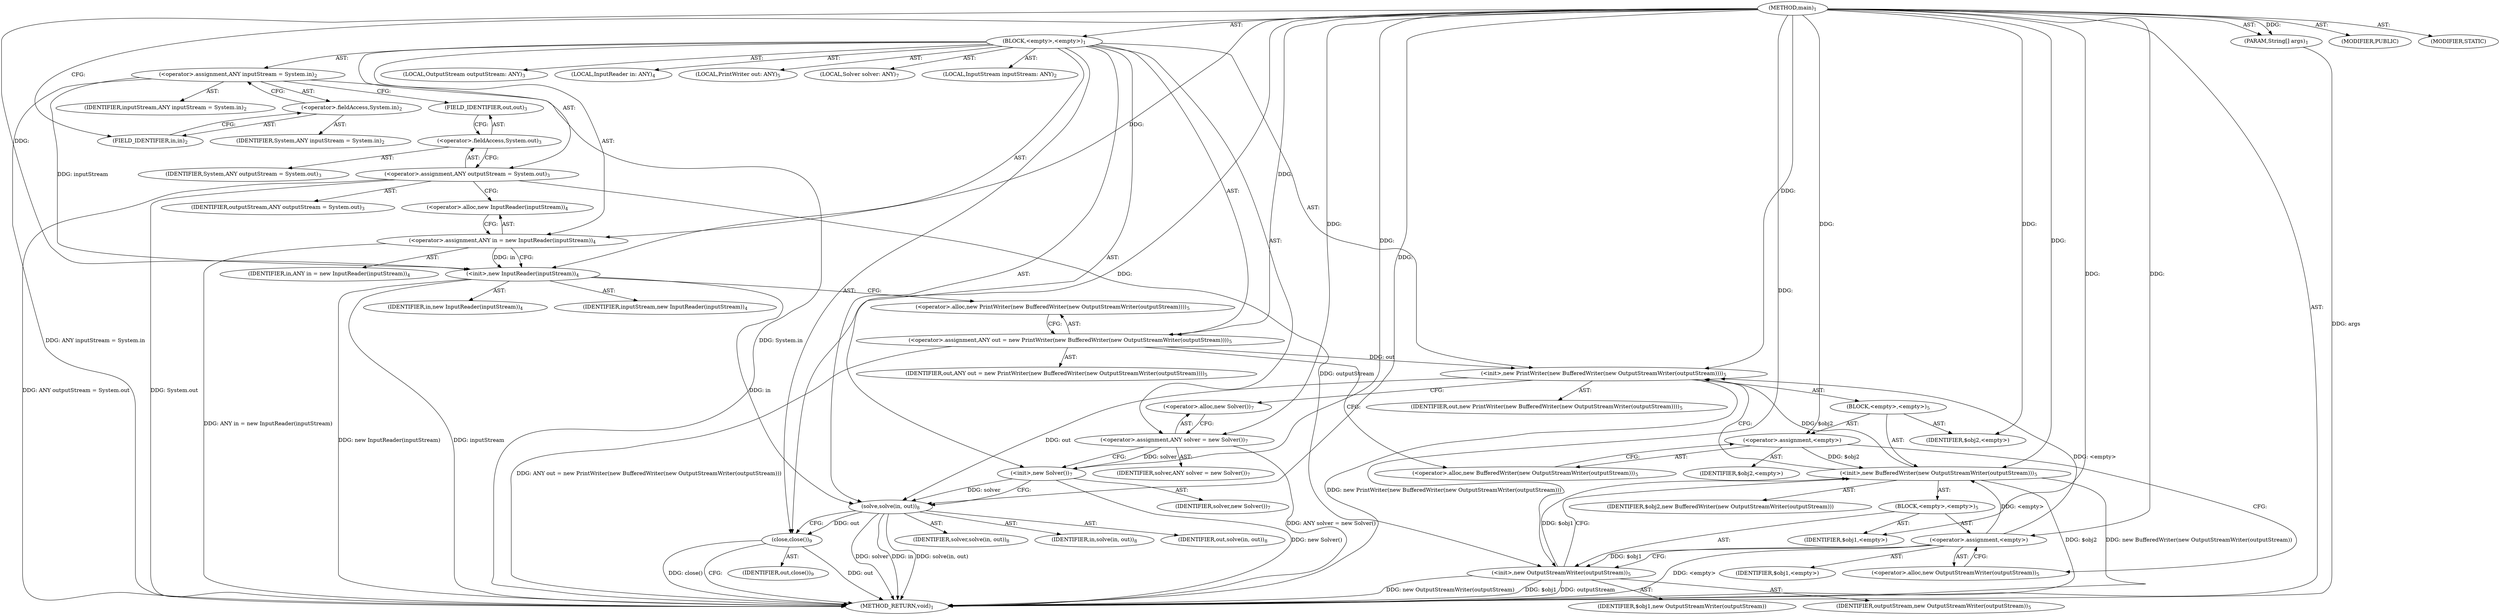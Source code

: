 digraph "main" {  
"23" [label = <(METHOD,main)<SUB>1</SUB>> ]
"24" [label = <(PARAM,String[] args)<SUB>1</SUB>> ]
"25" [label = <(BLOCK,&lt;empty&gt;,&lt;empty&gt;)<SUB>1</SUB>> ]
"26" [label = <(LOCAL,InputStream inputStream: ANY)<SUB>2</SUB>> ]
"27" [label = <(&lt;operator&gt;.assignment,ANY inputStream = System.in)<SUB>2</SUB>> ]
"28" [label = <(IDENTIFIER,inputStream,ANY inputStream = System.in)<SUB>2</SUB>> ]
"29" [label = <(&lt;operator&gt;.fieldAccess,System.in)<SUB>2</SUB>> ]
"30" [label = <(IDENTIFIER,System,ANY inputStream = System.in)<SUB>2</SUB>> ]
"31" [label = <(FIELD_IDENTIFIER,in,in)<SUB>2</SUB>> ]
"32" [label = <(LOCAL,OutputStream outputStream: ANY)<SUB>3</SUB>> ]
"33" [label = <(&lt;operator&gt;.assignment,ANY outputStream = System.out)<SUB>3</SUB>> ]
"34" [label = <(IDENTIFIER,outputStream,ANY outputStream = System.out)<SUB>3</SUB>> ]
"35" [label = <(&lt;operator&gt;.fieldAccess,System.out)<SUB>3</SUB>> ]
"36" [label = <(IDENTIFIER,System,ANY outputStream = System.out)<SUB>3</SUB>> ]
"37" [label = <(FIELD_IDENTIFIER,out,out)<SUB>3</SUB>> ]
"4" [label = <(LOCAL,InputReader in: ANY)<SUB>4</SUB>> ]
"38" [label = <(&lt;operator&gt;.assignment,ANY in = new InputReader(inputStream))<SUB>4</SUB>> ]
"39" [label = <(IDENTIFIER,in,ANY in = new InputReader(inputStream))<SUB>4</SUB>> ]
"40" [label = <(&lt;operator&gt;.alloc,new InputReader(inputStream))<SUB>4</SUB>> ]
"41" [label = <(&lt;init&gt;,new InputReader(inputStream))<SUB>4</SUB>> ]
"3" [label = <(IDENTIFIER,in,new InputReader(inputStream))<SUB>4</SUB>> ]
"42" [label = <(IDENTIFIER,inputStream,new InputReader(inputStream))<SUB>4</SUB>> ]
"6" [label = <(LOCAL,PrintWriter out: ANY)<SUB>5</SUB>> ]
"43" [label = <(&lt;operator&gt;.assignment,ANY out = new PrintWriter(new BufferedWriter(new OutputStreamWriter(outputStream))))<SUB>5</SUB>> ]
"44" [label = <(IDENTIFIER,out,ANY out = new PrintWriter(new BufferedWriter(new OutputStreamWriter(outputStream))))<SUB>5</SUB>> ]
"45" [label = <(&lt;operator&gt;.alloc,new PrintWriter(new BufferedWriter(new OutputStreamWriter(outputStream))))<SUB>5</SUB>> ]
"46" [label = <(&lt;init&gt;,new PrintWriter(new BufferedWriter(new OutputStreamWriter(outputStream))))<SUB>5</SUB>> ]
"5" [label = <(IDENTIFIER,out,new PrintWriter(new BufferedWriter(new OutputStreamWriter(outputStream))))<SUB>5</SUB>> ]
"47" [label = <(BLOCK,&lt;empty&gt;,&lt;empty&gt;)<SUB>5</SUB>> ]
"48" [label = <(&lt;operator&gt;.assignment,&lt;empty&gt;)> ]
"49" [label = <(IDENTIFIER,$obj2,&lt;empty&gt;)> ]
"50" [label = <(&lt;operator&gt;.alloc,new BufferedWriter(new OutputStreamWriter(outputStream)))<SUB>5</SUB>> ]
"51" [label = <(&lt;init&gt;,new BufferedWriter(new OutputStreamWriter(outputStream)))<SUB>5</SUB>> ]
"52" [label = <(IDENTIFIER,$obj2,new BufferedWriter(new OutputStreamWriter(outputStream)))> ]
"53" [label = <(BLOCK,&lt;empty&gt;,&lt;empty&gt;)<SUB>5</SUB>> ]
"54" [label = <(&lt;operator&gt;.assignment,&lt;empty&gt;)> ]
"55" [label = <(IDENTIFIER,$obj1,&lt;empty&gt;)> ]
"56" [label = <(&lt;operator&gt;.alloc,new OutputStreamWriter(outputStream))<SUB>5</SUB>> ]
"57" [label = <(&lt;init&gt;,new OutputStreamWriter(outputStream))<SUB>5</SUB>> ]
"58" [label = <(IDENTIFIER,$obj1,new OutputStreamWriter(outputStream))> ]
"59" [label = <(IDENTIFIER,outputStream,new OutputStreamWriter(outputStream))<SUB>5</SUB>> ]
"60" [label = <(IDENTIFIER,$obj1,&lt;empty&gt;)> ]
"61" [label = <(IDENTIFIER,$obj2,&lt;empty&gt;)> ]
"8" [label = <(LOCAL,Solver solver: ANY)<SUB>7</SUB>> ]
"62" [label = <(&lt;operator&gt;.assignment,ANY solver = new Solver())<SUB>7</SUB>> ]
"63" [label = <(IDENTIFIER,solver,ANY solver = new Solver())<SUB>7</SUB>> ]
"64" [label = <(&lt;operator&gt;.alloc,new Solver())<SUB>7</SUB>> ]
"65" [label = <(&lt;init&gt;,new Solver())<SUB>7</SUB>> ]
"7" [label = <(IDENTIFIER,solver,new Solver())<SUB>7</SUB>> ]
"66" [label = <(solve,solve(in, out))<SUB>8</SUB>> ]
"67" [label = <(IDENTIFIER,solver,solve(in, out))<SUB>8</SUB>> ]
"68" [label = <(IDENTIFIER,in,solve(in, out))<SUB>8</SUB>> ]
"69" [label = <(IDENTIFIER,out,solve(in, out))<SUB>8</SUB>> ]
"70" [label = <(close,close())<SUB>9</SUB>> ]
"71" [label = <(IDENTIFIER,out,close())<SUB>9</SUB>> ]
"72" [label = <(MODIFIER,PUBLIC)> ]
"73" [label = <(MODIFIER,STATIC)> ]
"74" [label = <(METHOD_RETURN,void)<SUB>1</SUB>> ]
  "23" -> "24"  [ label = "AST: "] 
  "23" -> "25"  [ label = "AST: "] 
  "23" -> "72"  [ label = "AST: "] 
  "23" -> "73"  [ label = "AST: "] 
  "23" -> "74"  [ label = "AST: "] 
  "25" -> "26"  [ label = "AST: "] 
  "25" -> "27"  [ label = "AST: "] 
  "25" -> "32"  [ label = "AST: "] 
  "25" -> "33"  [ label = "AST: "] 
  "25" -> "4"  [ label = "AST: "] 
  "25" -> "38"  [ label = "AST: "] 
  "25" -> "41"  [ label = "AST: "] 
  "25" -> "6"  [ label = "AST: "] 
  "25" -> "43"  [ label = "AST: "] 
  "25" -> "46"  [ label = "AST: "] 
  "25" -> "8"  [ label = "AST: "] 
  "25" -> "62"  [ label = "AST: "] 
  "25" -> "65"  [ label = "AST: "] 
  "25" -> "66"  [ label = "AST: "] 
  "25" -> "70"  [ label = "AST: "] 
  "27" -> "28"  [ label = "AST: "] 
  "27" -> "29"  [ label = "AST: "] 
  "29" -> "30"  [ label = "AST: "] 
  "29" -> "31"  [ label = "AST: "] 
  "33" -> "34"  [ label = "AST: "] 
  "33" -> "35"  [ label = "AST: "] 
  "35" -> "36"  [ label = "AST: "] 
  "35" -> "37"  [ label = "AST: "] 
  "38" -> "39"  [ label = "AST: "] 
  "38" -> "40"  [ label = "AST: "] 
  "41" -> "3"  [ label = "AST: "] 
  "41" -> "42"  [ label = "AST: "] 
  "43" -> "44"  [ label = "AST: "] 
  "43" -> "45"  [ label = "AST: "] 
  "46" -> "5"  [ label = "AST: "] 
  "46" -> "47"  [ label = "AST: "] 
  "47" -> "48"  [ label = "AST: "] 
  "47" -> "51"  [ label = "AST: "] 
  "47" -> "61"  [ label = "AST: "] 
  "48" -> "49"  [ label = "AST: "] 
  "48" -> "50"  [ label = "AST: "] 
  "51" -> "52"  [ label = "AST: "] 
  "51" -> "53"  [ label = "AST: "] 
  "53" -> "54"  [ label = "AST: "] 
  "53" -> "57"  [ label = "AST: "] 
  "53" -> "60"  [ label = "AST: "] 
  "54" -> "55"  [ label = "AST: "] 
  "54" -> "56"  [ label = "AST: "] 
  "57" -> "58"  [ label = "AST: "] 
  "57" -> "59"  [ label = "AST: "] 
  "62" -> "63"  [ label = "AST: "] 
  "62" -> "64"  [ label = "AST: "] 
  "65" -> "7"  [ label = "AST: "] 
  "66" -> "67"  [ label = "AST: "] 
  "66" -> "68"  [ label = "AST: "] 
  "66" -> "69"  [ label = "AST: "] 
  "70" -> "71"  [ label = "AST: "] 
  "27" -> "37"  [ label = "CFG: "] 
  "33" -> "40"  [ label = "CFG: "] 
  "38" -> "41"  [ label = "CFG: "] 
  "41" -> "45"  [ label = "CFG: "] 
  "43" -> "50"  [ label = "CFG: "] 
  "46" -> "64"  [ label = "CFG: "] 
  "62" -> "65"  [ label = "CFG: "] 
  "65" -> "66"  [ label = "CFG: "] 
  "66" -> "70"  [ label = "CFG: "] 
  "70" -> "74"  [ label = "CFG: "] 
  "29" -> "27"  [ label = "CFG: "] 
  "35" -> "33"  [ label = "CFG: "] 
  "40" -> "38"  [ label = "CFG: "] 
  "45" -> "43"  [ label = "CFG: "] 
  "64" -> "62"  [ label = "CFG: "] 
  "31" -> "29"  [ label = "CFG: "] 
  "37" -> "35"  [ label = "CFG: "] 
  "48" -> "56"  [ label = "CFG: "] 
  "51" -> "46"  [ label = "CFG: "] 
  "50" -> "48"  [ label = "CFG: "] 
  "54" -> "57"  [ label = "CFG: "] 
  "57" -> "51"  [ label = "CFG: "] 
  "56" -> "54"  [ label = "CFG: "] 
  "23" -> "31"  [ label = "CFG: "] 
  "24" -> "74"  [ label = "DDG: args"] 
  "27" -> "74"  [ label = "DDG: System.in"] 
  "27" -> "74"  [ label = "DDG: ANY inputStream = System.in"] 
  "33" -> "74"  [ label = "DDG: System.out"] 
  "33" -> "74"  [ label = "DDG: ANY outputStream = System.out"] 
  "38" -> "74"  [ label = "DDG: ANY in = new InputReader(inputStream)"] 
  "41" -> "74"  [ label = "DDG: inputStream"] 
  "41" -> "74"  [ label = "DDG: new InputReader(inputStream)"] 
  "43" -> "74"  [ label = "DDG: ANY out = new PrintWriter(new BufferedWriter(new OutputStreamWriter(outputStream)))"] 
  "51" -> "74"  [ label = "DDG: $obj2"] 
  "54" -> "74"  [ label = "DDG: &lt;empty&gt;"] 
  "57" -> "74"  [ label = "DDG: $obj1"] 
  "57" -> "74"  [ label = "DDG: outputStream"] 
  "57" -> "74"  [ label = "DDG: new OutputStreamWriter(outputStream)"] 
  "51" -> "74"  [ label = "DDG: new BufferedWriter(new OutputStreamWriter(outputStream))"] 
  "46" -> "74"  [ label = "DDG: new PrintWriter(new BufferedWriter(new OutputStreamWriter(outputStream)))"] 
  "62" -> "74"  [ label = "DDG: ANY solver = new Solver()"] 
  "65" -> "74"  [ label = "DDG: new Solver()"] 
  "66" -> "74"  [ label = "DDG: solver"] 
  "66" -> "74"  [ label = "DDG: in"] 
  "66" -> "74"  [ label = "DDG: solve(in, out)"] 
  "70" -> "74"  [ label = "DDG: out"] 
  "70" -> "74"  [ label = "DDG: close()"] 
  "23" -> "24"  [ label = "DDG: "] 
  "23" -> "38"  [ label = "DDG: "] 
  "23" -> "43"  [ label = "DDG: "] 
  "23" -> "62"  [ label = "DDG: "] 
  "38" -> "41"  [ label = "DDG: in"] 
  "23" -> "41"  [ label = "DDG: "] 
  "27" -> "41"  [ label = "DDG: inputStream"] 
  "43" -> "46"  [ label = "DDG: out"] 
  "23" -> "46"  [ label = "DDG: "] 
  "54" -> "46"  [ label = "DDG: &lt;empty&gt;"] 
  "51" -> "46"  [ label = "DDG: $obj2"] 
  "62" -> "65"  [ label = "DDG: solver"] 
  "23" -> "65"  [ label = "DDG: "] 
  "65" -> "66"  [ label = "DDG: solver"] 
  "23" -> "66"  [ label = "DDG: "] 
  "41" -> "66"  [ label = "DDG: in"] 
  "46" -> "66"  [ label = "DDG: out"] 
  "66" -> "70"  [ label = "DDG: out"] 
  "23" -> "70"  [ label = "DDG: "] 
  "23" -> "48"  [ label = "DDG: "] 
  "23" -> "61"  [ label = "DDG: "] 
  "48" -> "51"  [ label = "DDG: $obj2"] 
  "23" -> "51"  [ label = "DDG: "] 
  "54" -> "51"  [ label = "DDG: &lt;empty&gt;"] 
  "57" -> "51"  [ label = "DDG: $obj1"] 
  "23" -> "54"  [ label = "DDG: "] 
  "23" -> "60"  [ label = "DDG: "] 
  "54" -> "57"  [ label = "DDG: $obj1"] 
  "23" -> "57"  [ label = "DDG: "] 
  "33" -> "57"  [ label = "DDG: outputStream"] 
}
